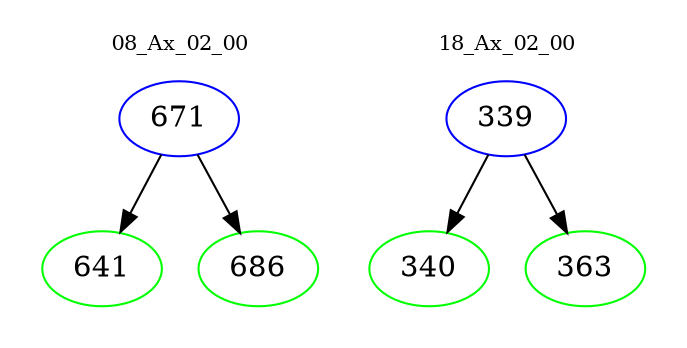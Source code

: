 digraph{
subgraph cluster_0 {
color = white
label = "08_Ax_02_00";
fontsize=10;
T0_671 [label="671", color="blue"]
T0_671 -> T0_641 [color="black"]
T0_641 [label="641", color="green"]
T0_671 -> T0_686 [color="black"]
T0_686 [label="686", color="green"]
}
subgraph cluster_1 {
color = white
label = "18_Ax_02_00";
fontsize=10;
T1_339 [label="339", color="blue"]
T1_339 -> T1_340 [color="black"]
T1_340 [label="340", color="green"]
T1_339 -> T1_363 [color="black"]
T1_363 [label="363", color="green"]
}
}
